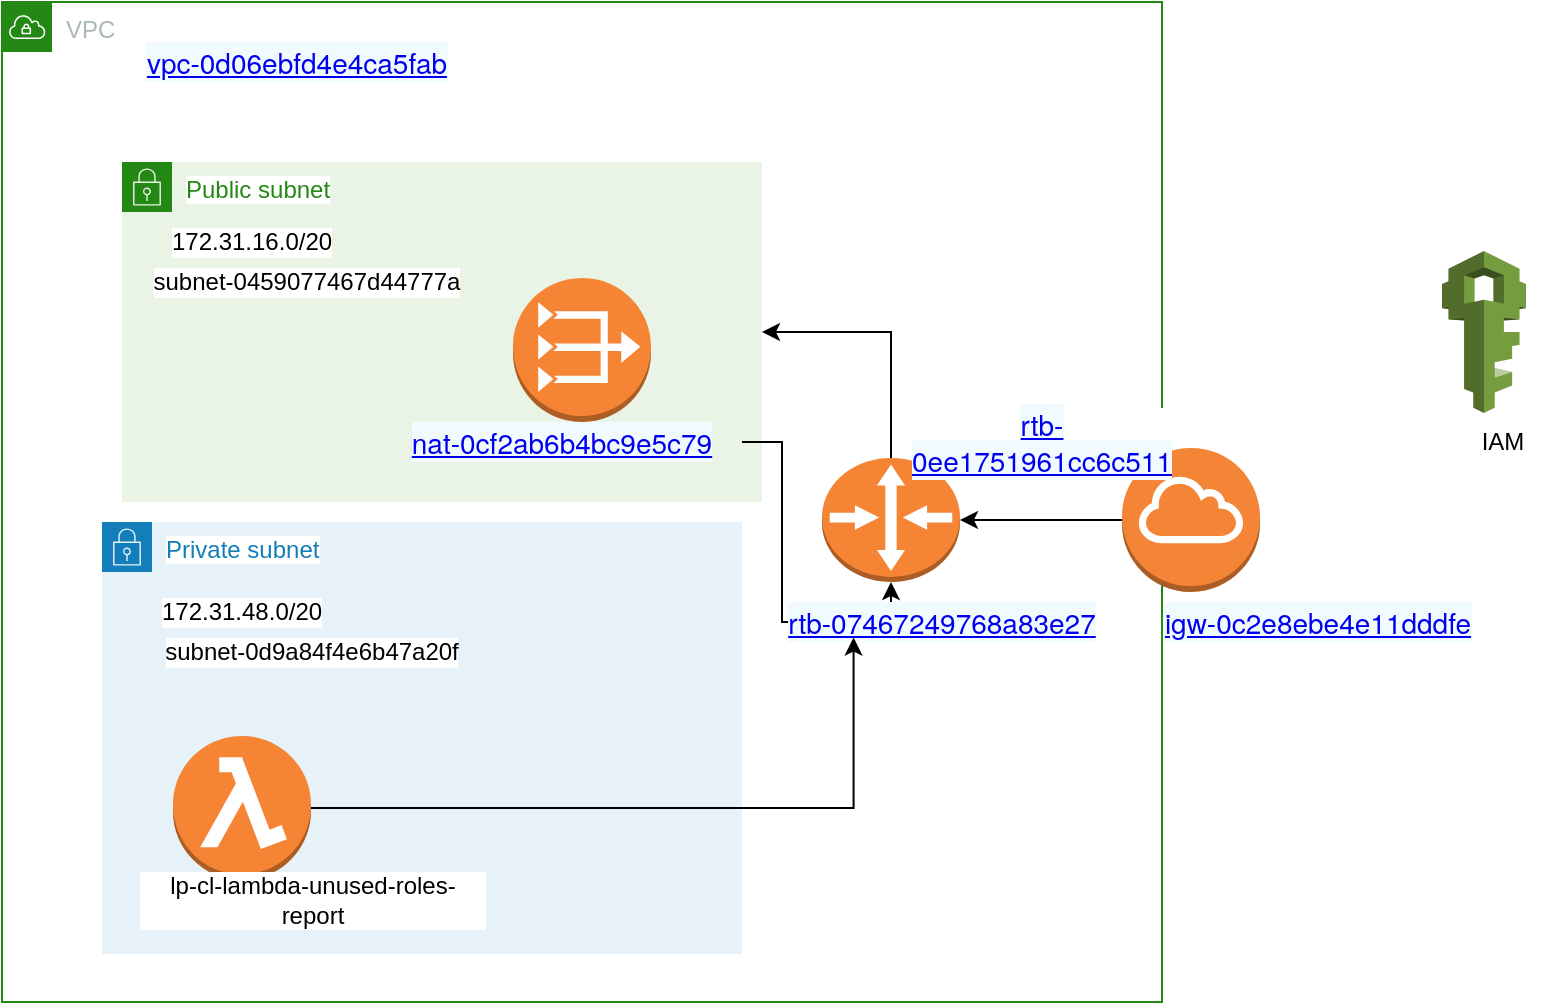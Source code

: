 <mxfile version="14.7.6" type="github">
  <diagram id="Ht1M8jgEwFfnCIfOTk4-" name="Page-1">
    <mxGraphModel dx="920" dy="513" grid="1" gridSize="10" guides="1" tooltips="1" connect="1" arrows="1" fold="1" page="1" pageScale="1" pageWidth="1169" pageHeight="827" math="0" shadow="0">
      <root>
        <mxCell id="0" />
        <mxCell id="1" parent="0" />
        <mxCell id="drdZa8tH5BkG_M7NMPW4-10" value="VPC" style="points=[[0,0],[0.25,0],[0.5,0],[0.75,0],[1,0],[1,0.25],[1,0.5],[1,0.75],[1,1],[0.75,1],[0.5,1],[0.25,1],[0,1],[0,0.75],[0,0.5],[0,0.25]];outlineConnect=0;gradientColor=none;html=1;whiteSpace=wrap;fontSize=12;fontStyle=0;shape=mxgraph.aws4.group;grIcon=mxgraph.aws4.group_vpc;strokeColor=#248814;fillColor=none;verticalAlign=top;align=left;spacingLeft=30;fontColor=#AAB7B8;dashed=0;labelBackgroundColor=#ffffff;" vertex="1" parent="1">
          <mxGeometry x="30" y="10" width="580" height="500" as="geometry" />
        </mxCell>
        <mxCell id="drdZa8tH5BkG_M7NMPW4-11" value="Public subnet" style="points=[[0,0],[0.25,0],[0.5,0],[0.75,0],[1,0],[1,0.25],[1,0.5],[1,0.75],[1,1],[0.75,1],[0.5,1],[0.25,1],[0,1],[0,0.75],[0,0.5],[0,0.25]];outlineConnect=0;gradientColor=none;html=1;whiteSpace=wrap;fontSize=12;fontStyle=0;shape=mxgraph.aws4.group;grIcon=mxgraph.aws4.group_security_group;grStroke=0;strokeColor=#248814;fillColor=#E9F3E6;verticalAlign=top;align=left;spacingLeft=30;fontColor=#248814;dashed=0;labelBackgroundColor=#ffffff;" vertex="1" parent="1">
          <mxGeometry x="90" y="90" width="320" height="170" as="geometry" />
        </mxCell>
        <mxCell id="drdZa8tH5BkG_M7NMPW4-14" value="Private subnet" style="points=[[0,0],[0.25,0],[0.5,0],[0.75,0],[1,0],[1,0.25],[1,0.5],[1,0.75],[1,1],[0.75,1],[0.5,1],[0.25,1],[0,1],[0,0.75],[0,0.5],[0,0.25]];outlineConnect=0;gradientColor=none;html=1;whiteSpace=wrap;fontSize=12;fontStyle=0;shape=mxgraph.aws4.group;grIcon=mxgraph.aws4.group_security_group;grStroke=0;strokeColor=#147EBA;fillColor=#E6F2F8;verticalAlign=top;align=left;spacingLeft=30;fontColor=#147EBA;dashed=0;labelBackgroundColor=#ffffff;" vertex="1" parent="1">
          <mxGeometry x="80" y="270" width="320" height="216" as="geometry" />
        </mxCell>
        <mxCell id="drdZa8tH5BkG_M7NMPW4-15" value="172.31.16.0/20" style="text;html=1;strokeColor=none;fillColor=none;align=center;verticalAlign=middle;whiteSpace=wrap;rounded=0;labelBackgroundColor=#ffffff;fontColor=none;" vertex="1" parent="1">
          <mxGeometry x="135" y="120" width="40" height="20" as="geometry" />
        </mxCell>
        <mxCell id="drdZa8tH5BkG_M7NMPW4-16" value="172.31.48.0/20" style="text;html=1;strokeColor=none;fillColor=none;align=center;verticalAlign=middle;whiteSpace=wrap;rounded=0;labelBackgroundColor=#ffffff;fontColor=none;" vertex="1" parent="1">
          <mxGeometry x="130" y="305" width="40" height="20" as="geometry" />
        </mxCell>
        <mxCell id="drdZa8tH5BkG_M7NMPW4-17" value="&lt;a href=&quot;https://console.amazonaws-us-gov.com/vpc/home?region=us-gov-west-1#VpcDetails:VpcId=vpc-0d06ebfd4e4ca5fab&quot; target=&quot;_top&quot; style=&quot;background-color: rgb(241 , 250 , 255) ; font-family: &amp;#34;amazon ember&amp;#34; , &amp;#34;helvetica neue&amp;#34; , &amp;#34;roboto&amp;#34; , &amp;#34;arial&amp;#34; , sans-serif ; font-size: 14px&quot;&gt;vpc-0d06ebfd4e4ca5fab&lt;/a&gt;" style="text;html=1;strokeColor=none;fillColor=none;align=center;verticalAlign=middle;whiteSpace=wrap;rounded=0;labelBackgroundColor=#ffffff;fontColor=none;" vertex="1" parent="1">
          <mxGeometry x="90" y="30" width="175" height="20" as="geometry" />
        </mxCell>
        <mxCell id="drdZa8tH5BkG_M7NMPW4-18" value="subnet-0459077467d44777a" style="text;html=1;strokeColor=none;fillColor=none;align=center;verticalAlign=middle;whiteSpace=wrap;rounded=0;labelBackgroundColor=#ffffff;fontColor=none;" vertex="1" parent="1">
          <mxGeometry x="90" y="140" width="185" height="20" as="geometry" />
        </mxCell>
        <mxCell id="drdZa8tH5BkG_M7NMPW4-19" value="subnet-0d9a84f4e6b47a20f" style="text;html=1;strokeColor=none;fillColor=none;align=center;verticalAlign=middle;whiteSpace=wrap;rounded=0;labelBackgroundColor=#ffffff;fontColor=none;" vertex="1" parent="1">
          <mxGeometry x="90" y="325" width="190" height="20" as="geometry" />
        </mxCell>
        <mxCell id="drdZa8tH5BkG_M7NMPW4-28" style="edgeStyle=orthogonalEdgeStyle;rounded=0;orthogonalLoop=1;jettySize=auto;html=1;exitX=0;exitY=0.5;exitDx=0;exitDy=0;exitPerimeter=0;entryX=1;entryY=0.5;entryDx=0;entryDy=0;entryPerimeter=0;fontColor=none;" edge="1" parent="1" source="drdZa8tH5BkG_M7NMPW4-20" target="drdZa8tH5BkG_M7NMPW4-24">
          <mxGeometry relative="1" as="geometry" />
        </mxCell>
        <mxCell id="drdZa8tH5BkG_M7NMPW4-20" value="" style="outlineConnect=0;dashed=0;verticalLabelPosition=bottom;verticalAlign=top;align=center;html=1;shape=mxgraph.aws3.internet_gateway;fillColor=#F58536;gradientColor=none;labelBackgroundColor=#ffffff;fontColor=none;" vertex="1" parent="1">
          <mxGeometry x="590" y="233" width="69" height="72" as="geometry" />
        </mxCell>
        <mxCell id="drdZa8tH5BkG_M7NMPW4-21" value="&lt;a href=&quot;https://console.amazonaws-us-gov.com/vpc/home?region=us-gov-west-1#InternetGateway:internetGatewayId=igw-0c2e8ebe4e11dddfe&quot; target=&quot;_top&quot; style=&quot;background-color: rgb(241 , 250 , 255) ; font-family: &amp;#34;amazon ember&amp;#34; , &amp;#34;helvetica neue&amp;#34; , &amp;#34;roboto&amp;#34; , &amp;#34;arial&amp;#34; , sans-serif ; font-size: 14px&quot;&gt;igw-0c2e8ebe4e11dddfe&lt;/a&gt;" style="text;html=1;strokeColor=none;fillColor=none;align=center;verticalAlign=middle;whiteSpace=wrap;rounded=0;labelBackgroundColor=#ffffff;fontColor=none;" vertex="1" parent="1">
          <mxGeometry x="604.5" y="310" width="165.5" height="20" as="geometry" />
        </mxCell>
        <mxCell id="drdZa8tH5BkG_M7NMPW4-22" value="" style="outlineConnect=0;dashed=0;verticalLabelPosition=bottom;verticalAlign=top;align=center;html=1;shape=mxgraph.aws3.vpc_nat_gateway;fillColor=#F58534;gradientColor=none;labelBackgroundColor=#ffffff;fontColor=none;" vertex="1" parent="1">
          <mxGeometry x="285.5" y="148" width="69" height="72" as="geometry" />
        </mxCell>
        <mxCell id="drdZa8tH5BkG_M7NMPW4-23" value="&lt;a href=&quot;https://console.amazonaws-us-gov.com/vpc/home?region=us-gov-west-1#NatGatewayDetails:natGatewayId=nat-0cf2ab6b4bc9e5c79&quot; target=&quot;_top&quot; style=&quot;background-color: rgb(241 , 250 , 255) ; font-family: &amp;#34;amazon ember&amp;#34; , &amp;#34;helvetica neue&amp;#34; , &amp;#34;roboto&amp;#34; , &amp;#34;arial&amp;#34; , sans-serif ; font-size: 14px&quot;&gt;nat-0cf2ab6b4bc9e5c79&lt;/a&gt;" style="text;html=1;strokeColor=none;fillColor=none;align=center;verticalAlign=middle;whiteSpace=wrap;rounded=0;labelBackgroundColor=#ffffff;fontColor=none;" vertex="1" parent="1">
          <mxGeometry x="220" y="220" width="180" height="20" as="geometry" />
        </mxCell>
        <mxCell id="drdZa8tH5BkG_M7NMPW4-25" style="edgeStyle=orthogonalEdgeStyle;rounded=0;orthogonalLoop=1;jettySize=auto;html=1;exitX=0.5;exitY=0;exitDx=0;exitDy=0;exitPerimeter=0;entryX=1;entryY=0.5;entryDx=0;entryDy=0;fontColor=none;" edge="1" parent="1" source="drdZa8tH5BkG_M7NMPW4-24" target="drdZa8tH5BkG_M7NMPW4-11">
          <mxGeometry relative="1" as="geometry" />
        </mxCell>
        <mxCell id="drdZa8tH5BkG_M7NMPW4-27" style="edgeStyle=orthogonalEdgeStyle;rounded=0;orthogonalLoop=1;jettySize=auto;html=1;fontColor=none;entryX=0.5;entryY=1;entryDx=0;entryDy=0;entryPerimeter=0;" edge="1" parent="1" source="drdZa8tH5BkG_M7NMPW4-23" target="drdZa8tH5BkG_M7NMPW4-24">
          <mxGeometry relative="1" as="geometry">
            <mxPoint x="410" y="440" as="targetPoint" />
          </mxGeometry>
        </mxCell>
        <mxCell id="drdZa8tH5BkG_M7NMPW4-24" value="" style="outlineConnect=0;dashed=0;verticalLabelPosition=bottom;verticalAlign=top;align=center;html=1;shape=mxgraph.aws3.router;fillColor=#F58534;gradientColor=none;labelBackgroundColor=#ffffff;fontColor=none;" vertex="1" parent="1">
          <mxGeometry x="440" y="238" width="69" height="62" as="geometry" />
        </mxCell>
        <mxCell id="drdZa8tH5BkG_M7NMPW4-30" value="&lt;a href=&quot;https://console.amazonaws-us-gov.com/vpc/home?region=us-gov-west-1#RouteTableDetails:RouteTableId=rtb-07467249768a83e27&quot; target=&quot;_top&quot; style=&quot;background-color: rgb(241 , 250 , 255) ; font-family: &amp;#34;amazon ember&amp;#34; , &amp;#34;helvetica neue&amp;#34; , &amp;#34;roboto&amp;#34; , &amp;#34;arial&amp;#34; , sans-serif ; font-size: 14px&quot;&gt;rtb-07467249768a83e27&lt;/a&gt;" style="text;html=1;strokeColor=none;fillColor=none;align=center;verticalAlign=middle;whiteSpace=wrap;rounded=0;labelBackgroundColor=#ffffff;fontColor=none;" vertex="1" parent="1">
          <mxGeometry x="390" y="310" width="220" height="20" as="geometry" />
        </mxCell>
        <mxCell id="drdZa8tH5BkG_M7NMPW4-31" value="&lt;a href=&quot;https://console.amazonaws-us-gov.com/vpc/home?region=us-gov-west-1#RouteTableDetails:RouteTableId=rtb-0ee1751961cc6c511&quot; target=&quot;_top&quot; style=&quot;background-color: rgb(241 , 250 , 255) ; font-family: &amp;#34;amazon ember&amp;#34; , &amp;#34;helvetica neue&amp;#34; , &amp;#34;roboto&amp;#34; , &amp;#34;arial&amp;#34; , sans-serif ; font-size: 14px&quot;&gt;rtb-0ee1751961cc6c511&lt;/a&gt;" style="text;html=1;strokeColor=none;fillColor=none;align=center;verticalAlign=middle;whiteSpace=wrap;rounded=0;labelBackgroundColor=#ffffff;fontColor=none;" vertex="1" parent="1">
          <mxGeometry x="530" y="220" width="40" height="20" as="geometry" />
        </mxCell>
        <mxCell id="drdZa8tH5BkG_M7NMPW4-38" style="edgeStyle=orthogonalEdgeStyle;rounded=0;orthogonalLoop=1;jettySize=auto;html=1;exitX=1;exitY=0.5;exitDx=0;exitDy=0;exitPerimeter=0;entryX=0.299;entryY=0.889;entryDx=0;entryDy=0;entryPerimeter=0;fontColor=none;" edge="1" parent="1" source="drdZa8tH5BkG_M7NMPW4-33" target="drdZa8tH5BkG_M7NMPW4-30">
          <mxGeometry relative="1" as="geometry" />
        </mxCell>
        <mxCell id="drdZa8tH5BkG_M7NMPW4-33" value="" style="outlineConnect=0;dashed=0;verticalLabelPosition=bottom;verticalAlign=top;align=center;html=1;shape=mxgraph.aws3.lambda_function;fillColor=#F58534;gradientColor=none;labelBackgroundColor=#ffffff;fontColor=none;" vertex="1" parent="1">
          <mxGeometry x="115.5" y="377" width="69" height="72" as="geometry" />
        </mxCell>
        <mxCell id="drdZa8tH5BkG_M7NMPW4-34" value="lp-cl-lambda-unused-roles-report" style="text;html=1;strokeColor=none;fillColor=none;align=center;verticalAlign=middle;whiteSpace=wrap;rounded=0;labelBackgroundColor=#ffffff;fontColor=none;" vertex="1" parent="1">
          <mxGeometry x="97.75" y="449" width="174.5" height="20" as="geometry" />
        </mxCell>
        <mxCell id="drdZa8tH5BkG_M7NMPW4-35" value="" style="outlineConnect=0;dashed=0;verticalLabelPosition=bottom;verticalAlign=top;align=center;html=1;shape=mxgraph.aws3.iam;fillColor=#759C3E;gradientColor=none;labelBackgroundColor=#ffffff;fontColor=none;" vertex="1" parent="1">
          <mxGeometry x="750" y="134.5" width="42" height="81" as="geometry" />
        </mxCell>
        <mxCell id="drdZa8tH5BkG_M7NMPW4-36" value="IAM" style="text;html=1;align=center;verticalAlign=middle;resizable=0;points=[];autosize=1;strokeColor=none;fontColor=none;" vertex="1" parent="1">
          <mxGeometry x="760" y="220" width="40" height="20" as="geometry" />
        </mxCell>
      </root>
    </mxGraphModel>
  </diagram>
</mxfile>
